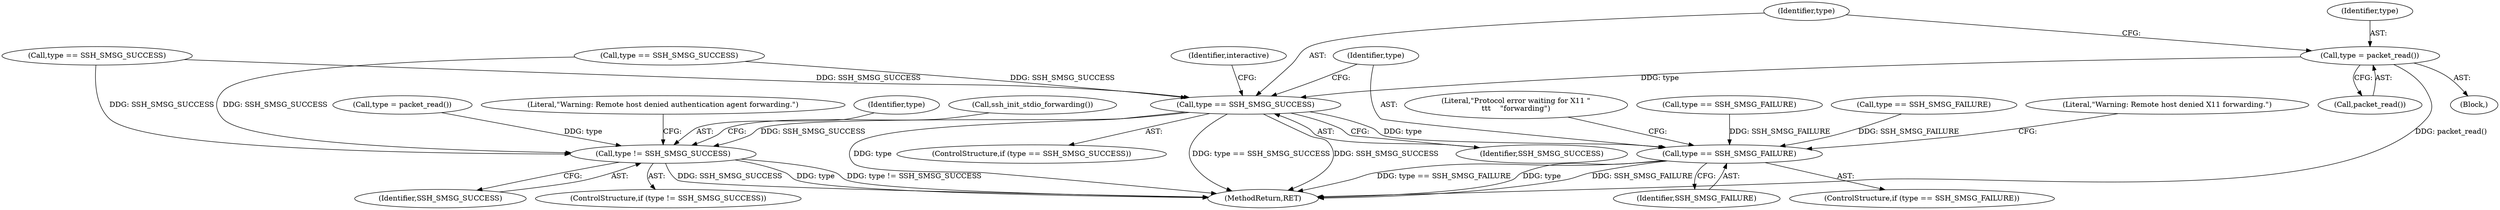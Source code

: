 digraph "0_mindrot_ed4ce82dbfa8a3a3c8ea6fa0db113c71e234416c_1@API" {
"1000327" [label="(Call,type = packet_read())"];
"1000331" [label="(Call,type == SSH_SMSG_SUCCESS)"];
"1000340" [label="(Call,type == SSH_SMSG_FAILURE)"];
"1000372" [label="(Call,type != SSH_SMSG_SUCCESS)"];
"1000253" [label="(Call,type == SSH_SMSG_SUCCESS)"];
"1000328" [label="(Identifier,type)"];
"1000367" [label="(Call,type = packet_read())"];
"1000342" [label="(Identifier,SSH_SMSG_FAILURE)"];
"1000376" [label="(Literal,\"Warning: Remote host denied authentication agent forwarding.\")"];
"1000336" [label="(Identifier,interactive)"];
"1000468" [label="(MethodReturn,RET)"];
"1000372" [label="(Call,type != SSH_SMSG_SUCCESS)"];
"1000177" [label="(Call,type == SSH_SMSG_FAILURE)"];
"1000339" [label="(ControlStructure,if (type == SSH_SMSG_FAILURE))"];
"1000265" [label="(Call,type == SSH_SMSG_FAILURE)"];
"1000373" [label="(Identifier,type)"];
"1000330" [label="(ControlStructure,if (type == SSH_SMSG_SUCCESS))"];
"1000371" [label="(ControlStructure,if (type != SSH_SMSG_SUCCESS))"];
"1000345" [label="(Literal,\"Warning: Remote host denied X11 forwarding.\")"];
"1000333" [label="(Identifier,SSH_SMSG_SUCCESS)"];
"1000340" [label="(Call,type == SSH_SMSG_FAILURE)"];
"1000377" [label="(Call,ssh_init_stdio_forwarding())"];
"1000299" [label="(Block,)"];
"1000374" [label="(Identifier,SSH_SMSG_SUCCESS)"];
"1000341" [label="(Identifier,type)"];
"1000332" [label="(Identifier,type)"];
"1000329" [label="(Call,packet_read())"];
"1000331" [label="(Call,type == SSH_SMSG_SUCCESS)"];
"1000349" [label="(Literal,\"Protocol error waiting for X11 \"\n\t\t\t    \"forwarding\")"];
"1000168" [label="(Call,type == SSH_SMSG_SUCCESS)"];
"1000327" [label="(Call,type = packet_read())"];
"1000327" -> "1000299"  [label="AST: "];
"1000327" -> "1000329"  [label="CFG: "];
"1000328" -> "1000327"  [label="AST: "];
"1000329" -> "1000327"  [label="AST: "];
"1000332" -> "1000327"  [label="CFG: "];
"1000327" -> "1000468"  [label="DDG: packet_read()"];
"1000327" -> "1000331"  [label="DDG: type"];
"1000331" -> "1000330"  [label="AST: "];
"1000331" -> "1000333"  [label="CFG: "];
"1000332" -> "1000331"  [label="AST: "];
"1000333" -> "1000331"  [label="AST: "];
"1000336" -> "1000331"  [label="CFG: "];
"1000341" -> "1000331"  [label="CFG: "];
"1000331" -> "1000468"  [label="DDG: type == SSH_SMSG_SUCCESS"];
"1000331" -> "1000468"  [label="DDG: SSH_SMSG_SUCCESS"];
"1000331" -> "1000468"  [label="DDG: type"];
"1000253" -> "1000331"  [label="DDG: SSH_SMSG_SUCCESS"];
"1000168" -> "1000331"  [label="DDG: SSH_SMSG_SUCCESS"];
"1000331" -> "1000340"  [label="DDG: type"];
"1000331" -> "1000372"  [label="DDG: SSH_SMSG_SUCCESS"];
"1000340" -> "1000339"  [label="AST: "];
"1000340" -> "1000342"  [label="CFG: "];
"1000341" -> "1000340"  [label="AST: "];
"1000342" -> "1000340"  [label="AST: "];
"1000345" -> "1000340"  [label="CFG: "];
"1000349" -> "1000340"  [label="CFG: "];
"1000340" -> "1000468"  [label="DDG: SSH_SMSG_FAILURE"];
"1000340" -> "1000468"  [label="DDG: type == SSH_SMSG_FAILURE"];
"1000340" -> "1000468"  [label="DDG: type"];
"1000177" -> "1000340"  [label="DDG: SSH_SMSG_FAILURE"];
"1000265" -> "1000340"  [label="DDG: SSH_SMSG_FAILURE"];
"1000372" -> "1000371"  [label="AST: "];
"1000372" -> "1000374"  [label="CFG: "];
"1000373" -> "1000372"  [label="AST: "];
"1000374" -> "1000372"  [label="AST: "];
"1000376" -> "1000372"  [label="CFG: "];
"1000377" -> "1000372"  [label="CFG: "];
"1000372" -> "1000468"  [label="DDG: type"];
"1000372" -> "1000468"  [label="DDG: type != SSH_SMSG_SUCCESS"];
"1000372" -> "1000468"  [label="DDG: SSH_SMSG_SUCCESS"];
"1000367" -> "1000372"  [label="DDG: type"];
"1000253" -> "1000372"  [label="DDG: SSH_SMSG_SUCCESS"];
"1000168" -> "1000372"  [label="DDG: SSH_SMSG_SUCCESS"];
}
